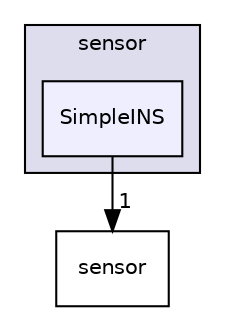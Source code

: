 digraph "/root/scrimmage/scrimmage/include/scrimmage/plugins/sensor/SimpleINS" {
  compound=true
  node [ fontsize="10", fontname="Helvetica"];
  edge [ labelfontsize="10", labelfontname="Helvetica"];
  subgraph clusterdir_000479e1305f0edebbccb6008dd63eeb {
    graph [ bgcolor="#ddddee", pencolor="black", label="sensor" fontname="Helvetica", fontsize="10", URL="dir_000479e1305f0edebbccb6008dd63eeb.html"]
  dir_295a89804af04fdc230d045a988d4805 [shape=box, label="SimpleINS", style="filled", fillcolor="#eeeeff", pencolor="black", URL="dir_295a89804af04fdc230d045a988d4805.html"];
  }
  dir_e87096b61398b9a30229e95697b76c91 [shape=box label="sensor" URL="dir_e87096b61398b9a30229e95697b76c91.html"];
  dir_295a89804af04fdc230d045a988d4805->dir_e87096b61398b9a30229e95697b76c91 [headlabel="1", labeldistance=1.5 headhref="dir_000147_000150.html"];
}
